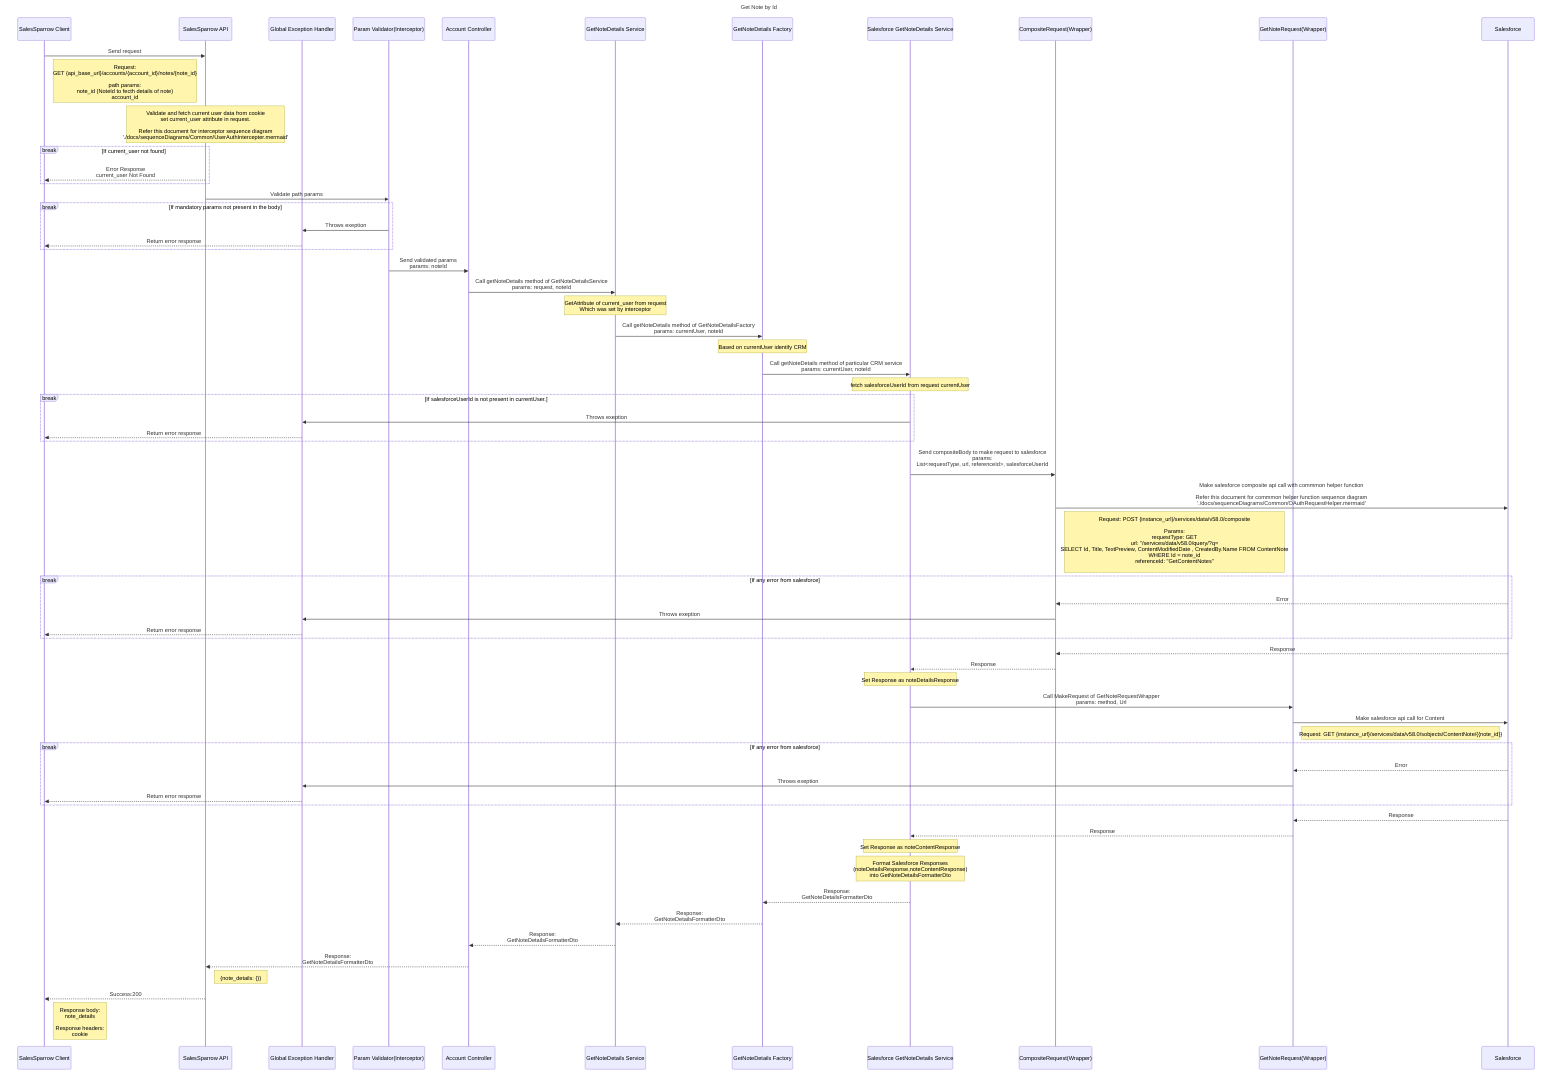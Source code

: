 sequenceDiagram
  title Get Note by Id
    participant ui as SalesSparrow Client
    participant api as SalesSparrow API
    participant exceptionHandler as Global Exception Handler
    participant validator as Param Validator(Interceptor)
    participant controller as Account Controller
    participant service as GetNoteDetails Service
    participant factory as GetNoteDetails Factory
    participant crm as Salesforce GetNoteDetails Service
    participant CompositeRequestWrapper as CompositeRequest(Wrapper)
    participant GetNoteRequestWrapper as  GetNoteRequest(Wrapper)
    participant salesforce as Salesforce

    ui->>api:  Send request 
    note right of ui: Request: <br>GET {api_base_url}/accounts/{account_id}/notes/{note_id}<br><br>path params:  <br>note_id (NoteId to fecth details of note)<br>account_id 

    note over api: Validate and fetch current user data from cookie<br>set current_user attribute in request.<br><br>Refer this document for interceptor sequence diagram <br> './docs/sequenceDiagrams/Common/UserAuthIntercepter.mermaid'
    break If current_user not found
        api-->>ui: Error Response<br>current_user Not Found
    end

    api->>validator: Validate path params

    break If mandatory params not present in the body
        validator->>exceptionHandler: Throws exeption
        exceptionHandler-->>ui:Return error response 
    end

    validator->>controller: Send validated params<br>params: noteId
    
    controller->>service: Call getNoteDetails method of GetNoteDetailsService<br> params: request, noteId
    note over service: GetAttribute of current_user from request<br>Which was set by interceptor

    service->>factory: Call getNoteDetails method of GetNoteDetailsFactory<br>params: currentUser, noteId
    note over factory: Based on currentUser identify CRM

    factory->>crm: Call getNoteDetails method of particular CRM service<br>params: currentUser, noteId

    note over crm: fetch salesforceUserId from request currentUser
    break If salesforceUserId is not present in currentUser.
        crm->>exceptionHandler: Throws exeption
        exceptionHandler-->>ui:Return error response 
    end
    crm->>CompositeRequestWrapper: Send compositeBody to make request to salesforce<br>params: <br> List<requestType, url, referenceId>, salesforceUserId <br>

    CompositeRequestWrapper->>salesforce: Make salesforce composite api call with commmon helper function<br><br>Refer this document for commmon helper function sequence diagram <br> './docs/sequenceDiagrams/Common/OAuthRequestHelper.mermaid'
    note right of CompositeRequestWrapper: Request: POST {instance_url}/services/data/v58.0/composite <br><br>Params: <br> requestType: GET<br> url: "/services/data/v58.0/query/?q=<br>SELECT Id, Title, TextPreview, ContentModifiedDate , CreatedBy.Name FROM ContentNote <br>WHERE Id = note_id<br>referenceId: "GetContentNotes"<br>
    
    break If any error from salesforce
        salesforce-->>CompositeRequestWrapper: Error
        CompositeRequestWrapper->>exceptionHandler: Throws exeption
        exceptionHandler-->>ui: Return error response
    end

    salesforce-->>CompositeRequestWrapper: Response
    CompositeRequestWrapper-->>crm: Response

    note over crm: Set Response as noteDetailsResponse 

    crm->>GetNoteRequestWrapper: Call MakeRequest of GetNoteRequestWrapper<br> params: method, Url

    GetNoteRequestWrapper->>salesforce: Make salesforce api call for Content
    note right of GetNoteRequestWrapper: Request: GET {instance_url}/services/data/v58.0/sobjects/ContentNote/{{note_id}} 

    break If any error from salesforce
        salesforce-->>GetNoteRequestWrapper: Error
        GetNoteRequestWrapper->>exceptionHandler: Throws exeption
        exceptionHandler-->>ui: Return error response
    end

    salesforce-->>GetNoteRequestWrapper: Response
    GetNoteRequestWrapper-->>crm: Response

    note over crm: Set Response as noteContentResponse

    note over crm: Format Salesforce Responses<br>(noteDetailsResponse,noteContentResponse)<br> into GetNoteDetailsFormatterDto

    crm-->>factory: Response:<br>GetNoteDetailsFormatterDto 
    factory-->>service: Response:<br>GetNoteDetailsFormatterDto 
    service-->> controller: Response:<br>GetNoteDetailsFormatterDto 
    controller-->>api: Response:<br>GetNoteDetailsFormatterDto 
    note right of api: {note_details: {}}

    api-->>ui: Success:200
    note right of ui: Response body: <br> note_details<br><br>Response headers:<br> cookie